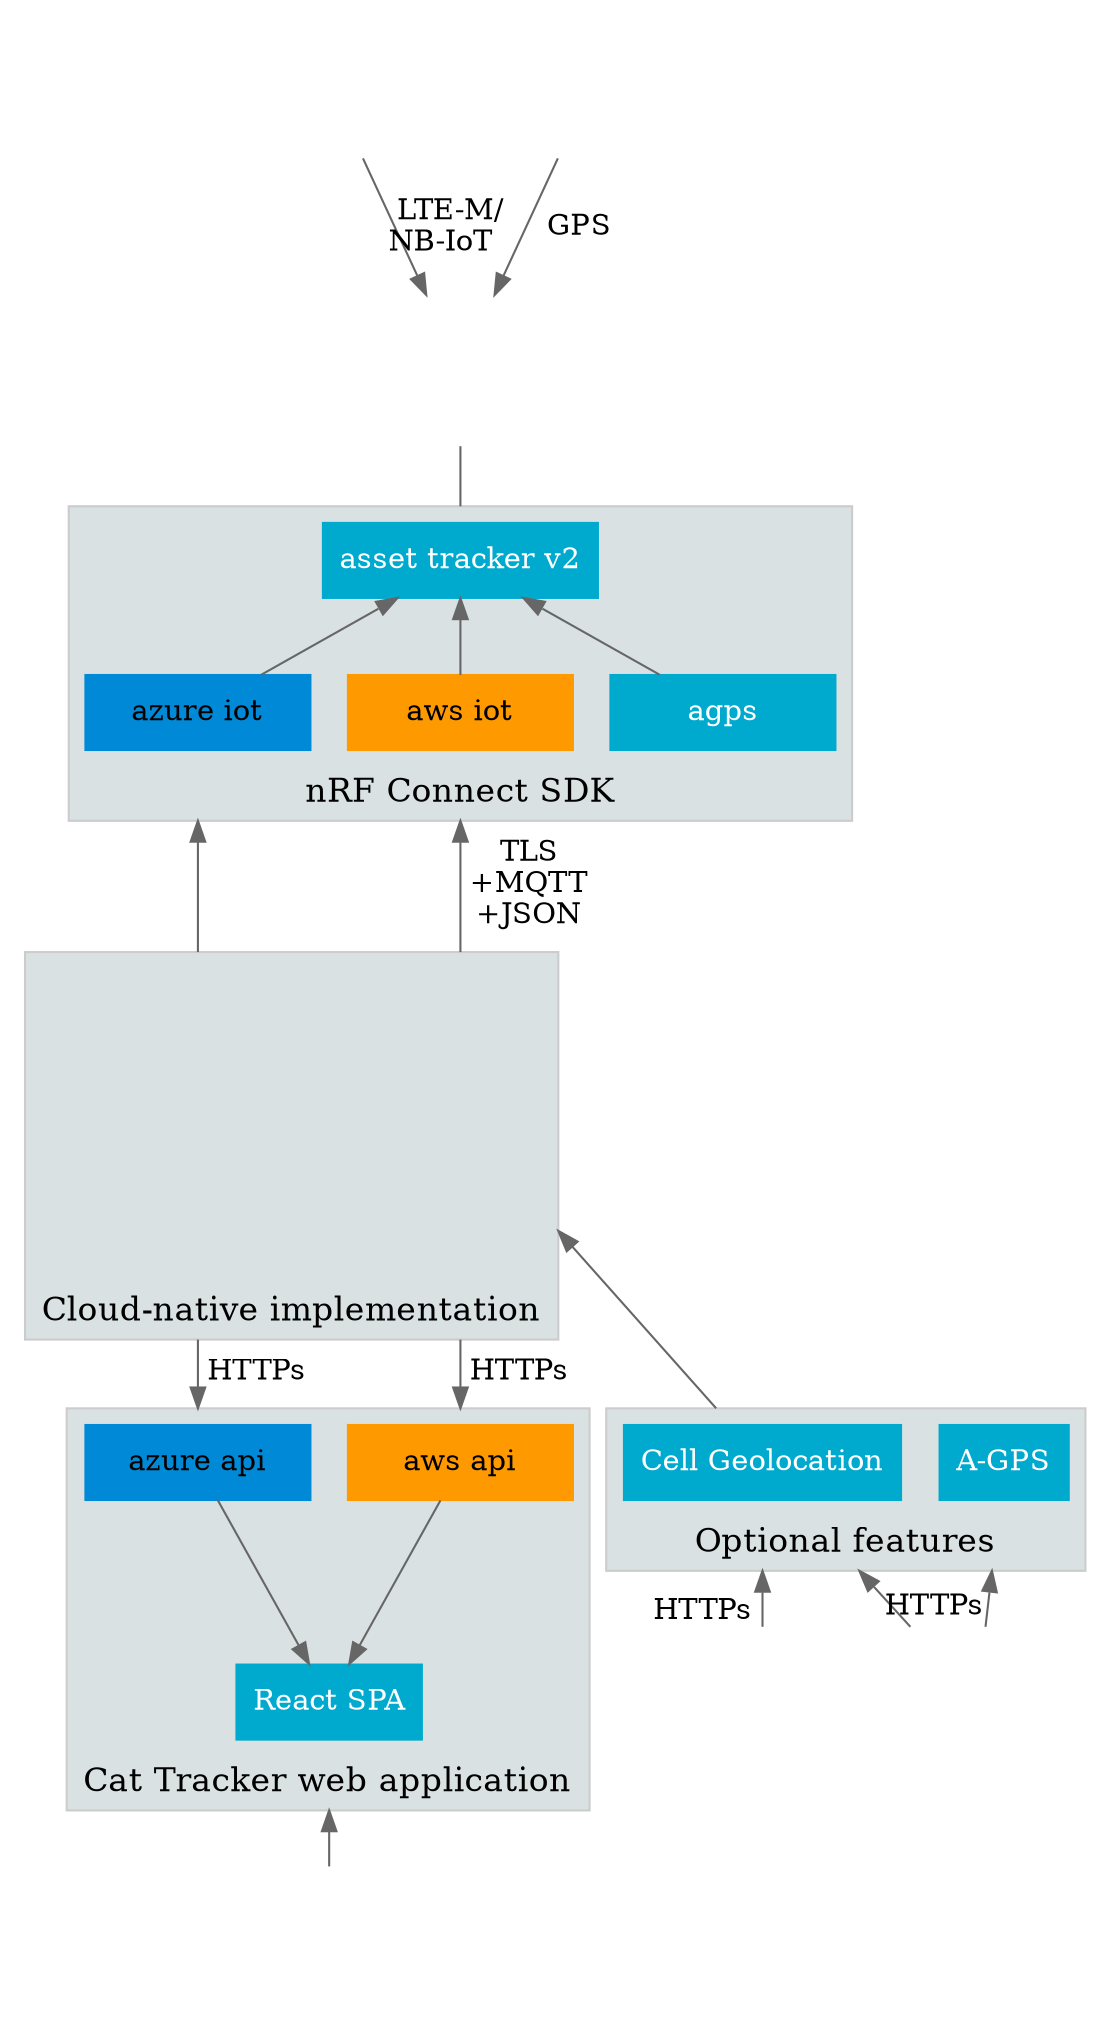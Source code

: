 digraph G {

    rankdir=TB

    imagepath="/workdir/docs/project"

    bgcolor=transparent

    compound=true

    labelfloat=true

    edge [ color="#666666" ]

    splines=false
    
    celltower [ label="" image="./images/celltower.svg" shape="none" width="2" height="1" imagescale=true ]
    satellite [ label="" image="./images/satellite.svg" shape="none" width="1" height="1" imagescale=true ]
    thingy91 [ label="" tooltip="Thingy:91" image="./images/thingy91.svg" shape="none" width="1" height="1" imagescale=true URL="https://www.nordicsemi.com/Software-and-tools/Prototyping-platforms/Nordic-Thingy-91" ]

    subgraph cluster0 {
        label="Cloud-native implementation"
        labelloc=b
        fontsize=16
        bgcolor="#D9E1E2" color="#cccccc" 
        AWS [ image="./images/aws.svg" label="" shape="none" URL="https://github.com/NordicSemiconductor/asset-tracker-cloud-aws-js" width="1" height="1" imagescale=true ];
        Azure [ image="./images/azure.svg" label="" shape="none" URL="https://github.com/NordicSemiconductor/asset-tracker-cloud-azure-js" width="2" height="2" imagescale=true ];
    }

    subgraph cluster4 {
        label="Optional features"
        labelloc=b
        fontsize=16
        bgcolor="#D9E1E2" color="#cccccc" 
        gellceo [ shape=box style=filled color="#00A9CE" fillcolor="#00A9CE" fontcolor="#ffffff" label="Cell Geolocation" ]
        agpscloud [ shape=box style=filled color="#00A9CE" fillcolor="#00A9CE" fontcolor="#ffffff" label="A-GPS" ]
    }

    subgraph cluster1 {
        label="nRF Connect SDK"
        labelloc=b
        fontsize=16
        bgcolor="#D9E1E2" color="#cccccc" 
        aws_iot [ label="aws iot" width="1.5" shape=box style=filled color="#fe9900" fillcolor="#fe9900" URL="https://developer.nordicsemi.com/nRF_Connect_SDK/doc/latest/nrf/samples/nrf9160/aws_iot/README.html" ]
        azure_iot [ label="azure iot" width="1.5" shape=box style=filled color="#0089d7" fillcolor="#0089d7" URL="https://developer.nordicsemi.com/nRF_Connect_SDK/doc/latest/nrf/samples/nrf9160/azure_iot_hub/README.html" ]
        asset_tracker_v2 [ label="asset tracker v2" shape=box style=filled color="#00A9CE" fillcolor="#00A9CE" fontcolor="#ffffff" color="#00A9CE" URL="https://developer.nordicsemi.com/nRF_Connect_SDK/doc/latest/nrf/applications/asset_tracker_v2/README.html" ]
        agps [ shape=box width ="1.5" style=filled color="#00A9CE" fillcolor="#00A9CE" fontcolor="#ffffff" URL="https://developer.nordicsemi.com/nRF_Connect_SDK/doc/latest/nrf/samples/nrf9160/agps/README.html" ]
    }

    subgraph cluster2 {
        label="Cat Tracker web application"
        labelloc=b
        fontsize=16
        bgcolor="#D9E1E2" color="#cccccc" 
        aws_api [ label="aws api" width="1.5" shape=box style=filled color="#fe9900" fillcolor="#fe9900" ]
        azure_api [ label="azure api" width="1.5" shape=box style=filled color="#0089d7" fillcolor="#0089d7" ]
        web_app [ label="React SPA" shape=box style=filled color="#00A9CE" fillcolor="#00A9CE" fontcolor="#ffffff" URL="https://github.com/NordicSemiconductor/asset-tracker-cloud-app-js" ]
    }

        nrfcloud [ label="" labelloc=b tooltip="nRF Cloud" image="./images/nrfcloud.svg" shape="none" width="1" height="1" imagescale=true URL="https://www.nordicsemi.com/Software-and-tools/Development-Tools/nRF-Cloud" ]
        unwiredlabs [ label="" tooltip="Unwired Labs" image="./images/unwiredlabs.png" shape="none" width="1" height="1" imagescale=true URL="https://unwiredlabs.com/" ]
        phone [ label="" image="./images/phone.svg" shape="none" width="1" height="1" imagescale=true ]

    aws_iot -> AWS  [ label=" TLS \n +MQTT \n +JSON " dir=back ltail=cluster1 lhead=cluster0 ]
    azure_iot -> Azure  [ dir=back ltail=cluster1 lhead=cluster0]
    thingy91 -> asset_tracker_v2 [ dir=none lhead=cluster1 ]
    satellite -> thingy91 [ label=" GPS " ]
    celltower -> thingy91 [ label=" LTE-M/\nNB-IoT " ]

    asset_tracker_v2 -> aws_iot [ dir=back ]
    asset_tracker_v2 -> azure_iot [ dir=back ]
    asset_tracker_v2 -> agps [ dir=back ]

    agpscloud -> nrfcloud [ dir=back taillabel=" HTTPs " ltail=cluster4 labeldistance="6"]
    gellceo -> nrfcloud [ dir=back ltail=cluster4 ]
    gellceo -> unwiredlabs [ dir=back headlabel=" HTTPs " ltail=cluster4 ]
    AWS -> gellceo [ dir=back ltail=cluster0 lhead=cluster4 ]

    AWS -> aws_api [ label=" HTTPs " ltail=cluster0 lhead=cluster2 ]
    Azure -> azure_api [ label=" HTTPs " ltail=cluster0 lhead=cluster2 ]

    aws_api -> web_app
    azure_api -> web_app

    web_app -> phone [ ltail=cluster2 dir=back ]
}
